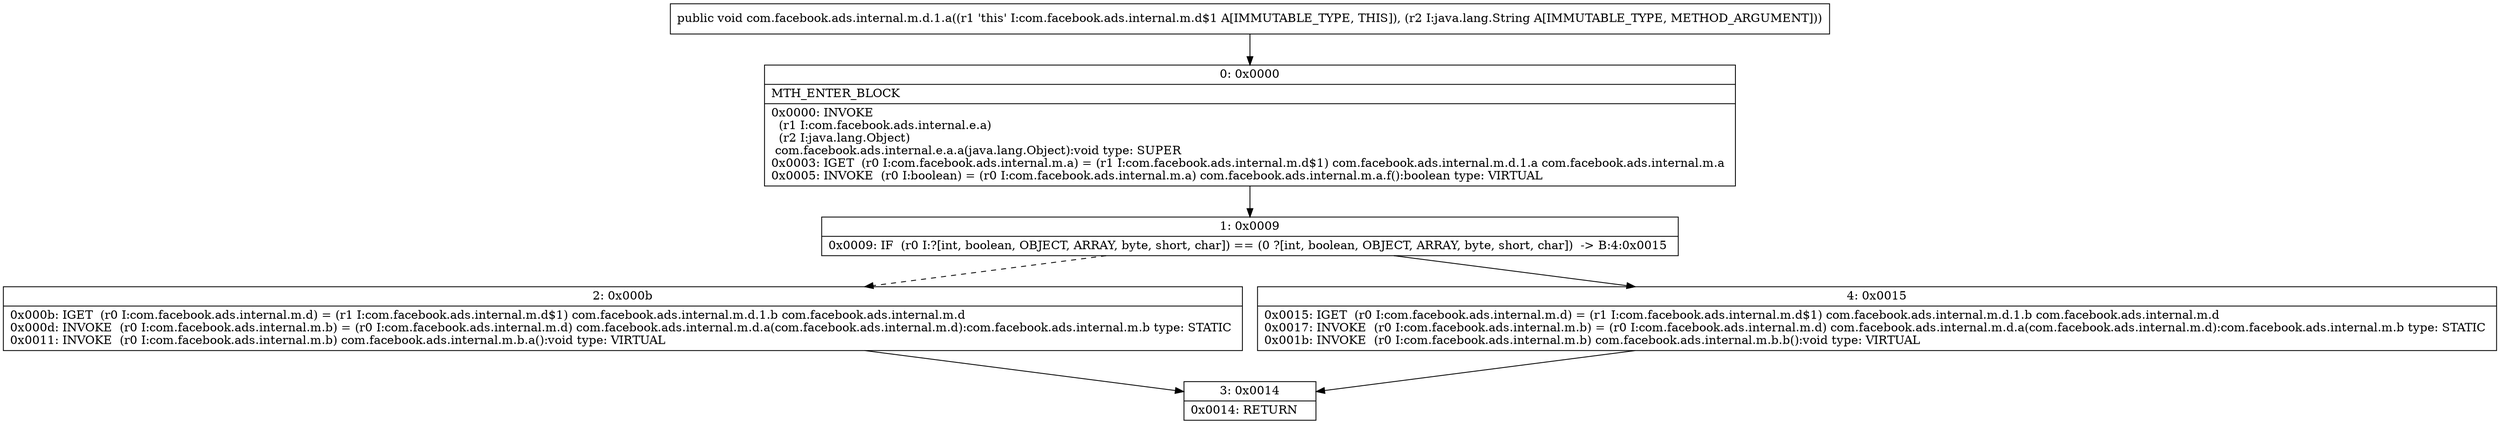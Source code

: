 digraph "CFG forcom.facebook.ads.internal.m.d.1.a(Ljava\/lang\/String;)V" {
Node_0 [shape=record,label="{0\:\ 0x0000|MTH_ENTER_BLOCK\l|0x0000: INVOKE  \l  (r1 I:com.facebook.ads.internal.e.a)\l  (r2 I:java.lang.Object)\l com.facebook.ads.internal.e.a.a(java.lang.Object):void type: SUPER \l0x0003: IGET  (r0 I:com.facebook.ads.internal.m.a) = (r1 I:com.facebook.ads.internal.m.d$1) com.facebook.ads.internal.m.d.1.a com.facebook.ads.internal.m.a \l0x0005: INVOKE  (r0 I:boolean) = (r0 I:com.facebook.ads.internal.m.a) com.facebook.ads.internal.m.a.f():boolean type: VIRTUAL \l}"];
Node_1 [shape=record,label="{1\:\ 0x0009|0x0009: IF  (r0 I:?[int, boolean, OBJECT, ARRAY, byte, short, char]) == (0 ?[int, boolean, OBJECT, ARRAY, byte, short, char])  \-\> B:4:0x0015 \l}"];
Node_2 [shape=record,label="{2\:\ 0x000b|0x000b: IGET  (r0 I:com.facebook.ads.internal.m.d) = (r1 I:com.facebook.ads.internal.m.d$1) com.facebook.ads.internal.m.d.1.b com.facebook.ads.internal.m.d \l0x000d: INVOKE  (r0 I:com.facebook.ads.internal.m.b) = (r0 I:com.facebook.ads.internal.m.d) com.facebook.ads.internal.m.d.a(com.facebook.ads.internal.m.d):com.facebook.ads.internal.m.b type: STATIC \l0x0011: INVOKE  (r0 I:com.facebook.ads.internal.m.b) com.facebook.ads.internal.m.b.a():void type: VIRTUAL \l}"];
Node_3 [shape=record,label="{3\:\ 0x0014|0x0014: RETURN   \l}"];
Node_4 [shape=record,label="{4\:\ 0x0015|0x0015: IGET  (r0 I:com.facebook.ads.internal.m.d) = (r1 I:com.facebook.ads.internal.m.d$1) com.facebook.ads.internal.m.d.1.b com.facebook.ads.internal.m.d \l0x0017: INVOKE  (r0 I:com.facebook.ads.internal.m.b) = (r0 I:com.facebook.ads.internal.m.d) com.facebook.ads.internal.m.d.a(com.facebook.ads.internal.m.d):com.facebook.ads.internal.m.b type: STATIC \l0x001b: INVOKE  (r0 I:com.facebook.ads.internal.m.b) com.facebook.ads.internal.m.b.b():void type: VIRTUAL \l}"];
MethodNode[shape=record,label="{public void com.facebook.ads.internal.m.d.1.a((r1 'this' I:com.facebook.ads.internal.m.d$1 A[IMMUTABLE_TYPE, THIS]), (r2 I:java.lang.String A[IMMUTABLE_TYPE, METHOD_ARGUMENT])) }"];
MethodNode -> Node_0;
Node_0 -> Node_1;
Node_1 -> Node_2[style=dashed];
Node_1 -> Node_4;
Node_2 -> Node_3;
Node_4 -> Node_3;
}

